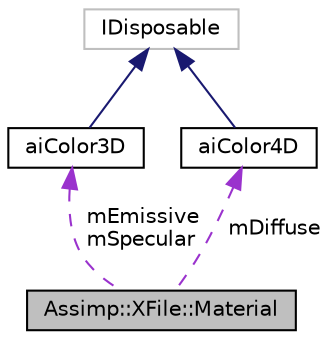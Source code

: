 digraph "Assimp::XFile::Material"
{
  edge [fontname="Helvetica",fontsize="10",labelfontname="Helvetica",labelfontsize="10"];
  node [fontname="Helvetica",fontsize="10",shape=record];
  Node1 [label="Assimp::XFile::Material",height=0.2,width=0.4,color="black", fillcolor="grey75", style="filled", fontcolor="black"];
  Node2 -> Node1 [dir="back",color="darkorchid3",fontsize="10",style="dashed",label=" mEmissive\nmSpecular" ];
  Node2 [label="aiColor3D",height=0.2,width=0.4,color="black", fillcolor="white", style="filled",URL="$structai_color3_d.html"];
  Node3 -> Node2 [dir="back",color="midnightblue",fontsize="10",style="solid"];
  Node3 [label="IDisposable",height=0.2,width=0.4,color="grey75", fillcolor="white", style="filled"];
  Node4 -> Node1 [dir="back",color="darkorchid3",fontsize="10",style="dashed",label=" mDiffuse" ];
  Node4 [label="aiColor4D",height=0.2,width=0.4,color="black", fillcolor="white", style="filled",URL="$structai_color4_d.html"];
  Node3 -> Node4 [dir="back",color="midnightblue",fontsize="10",style="solid"];
}
